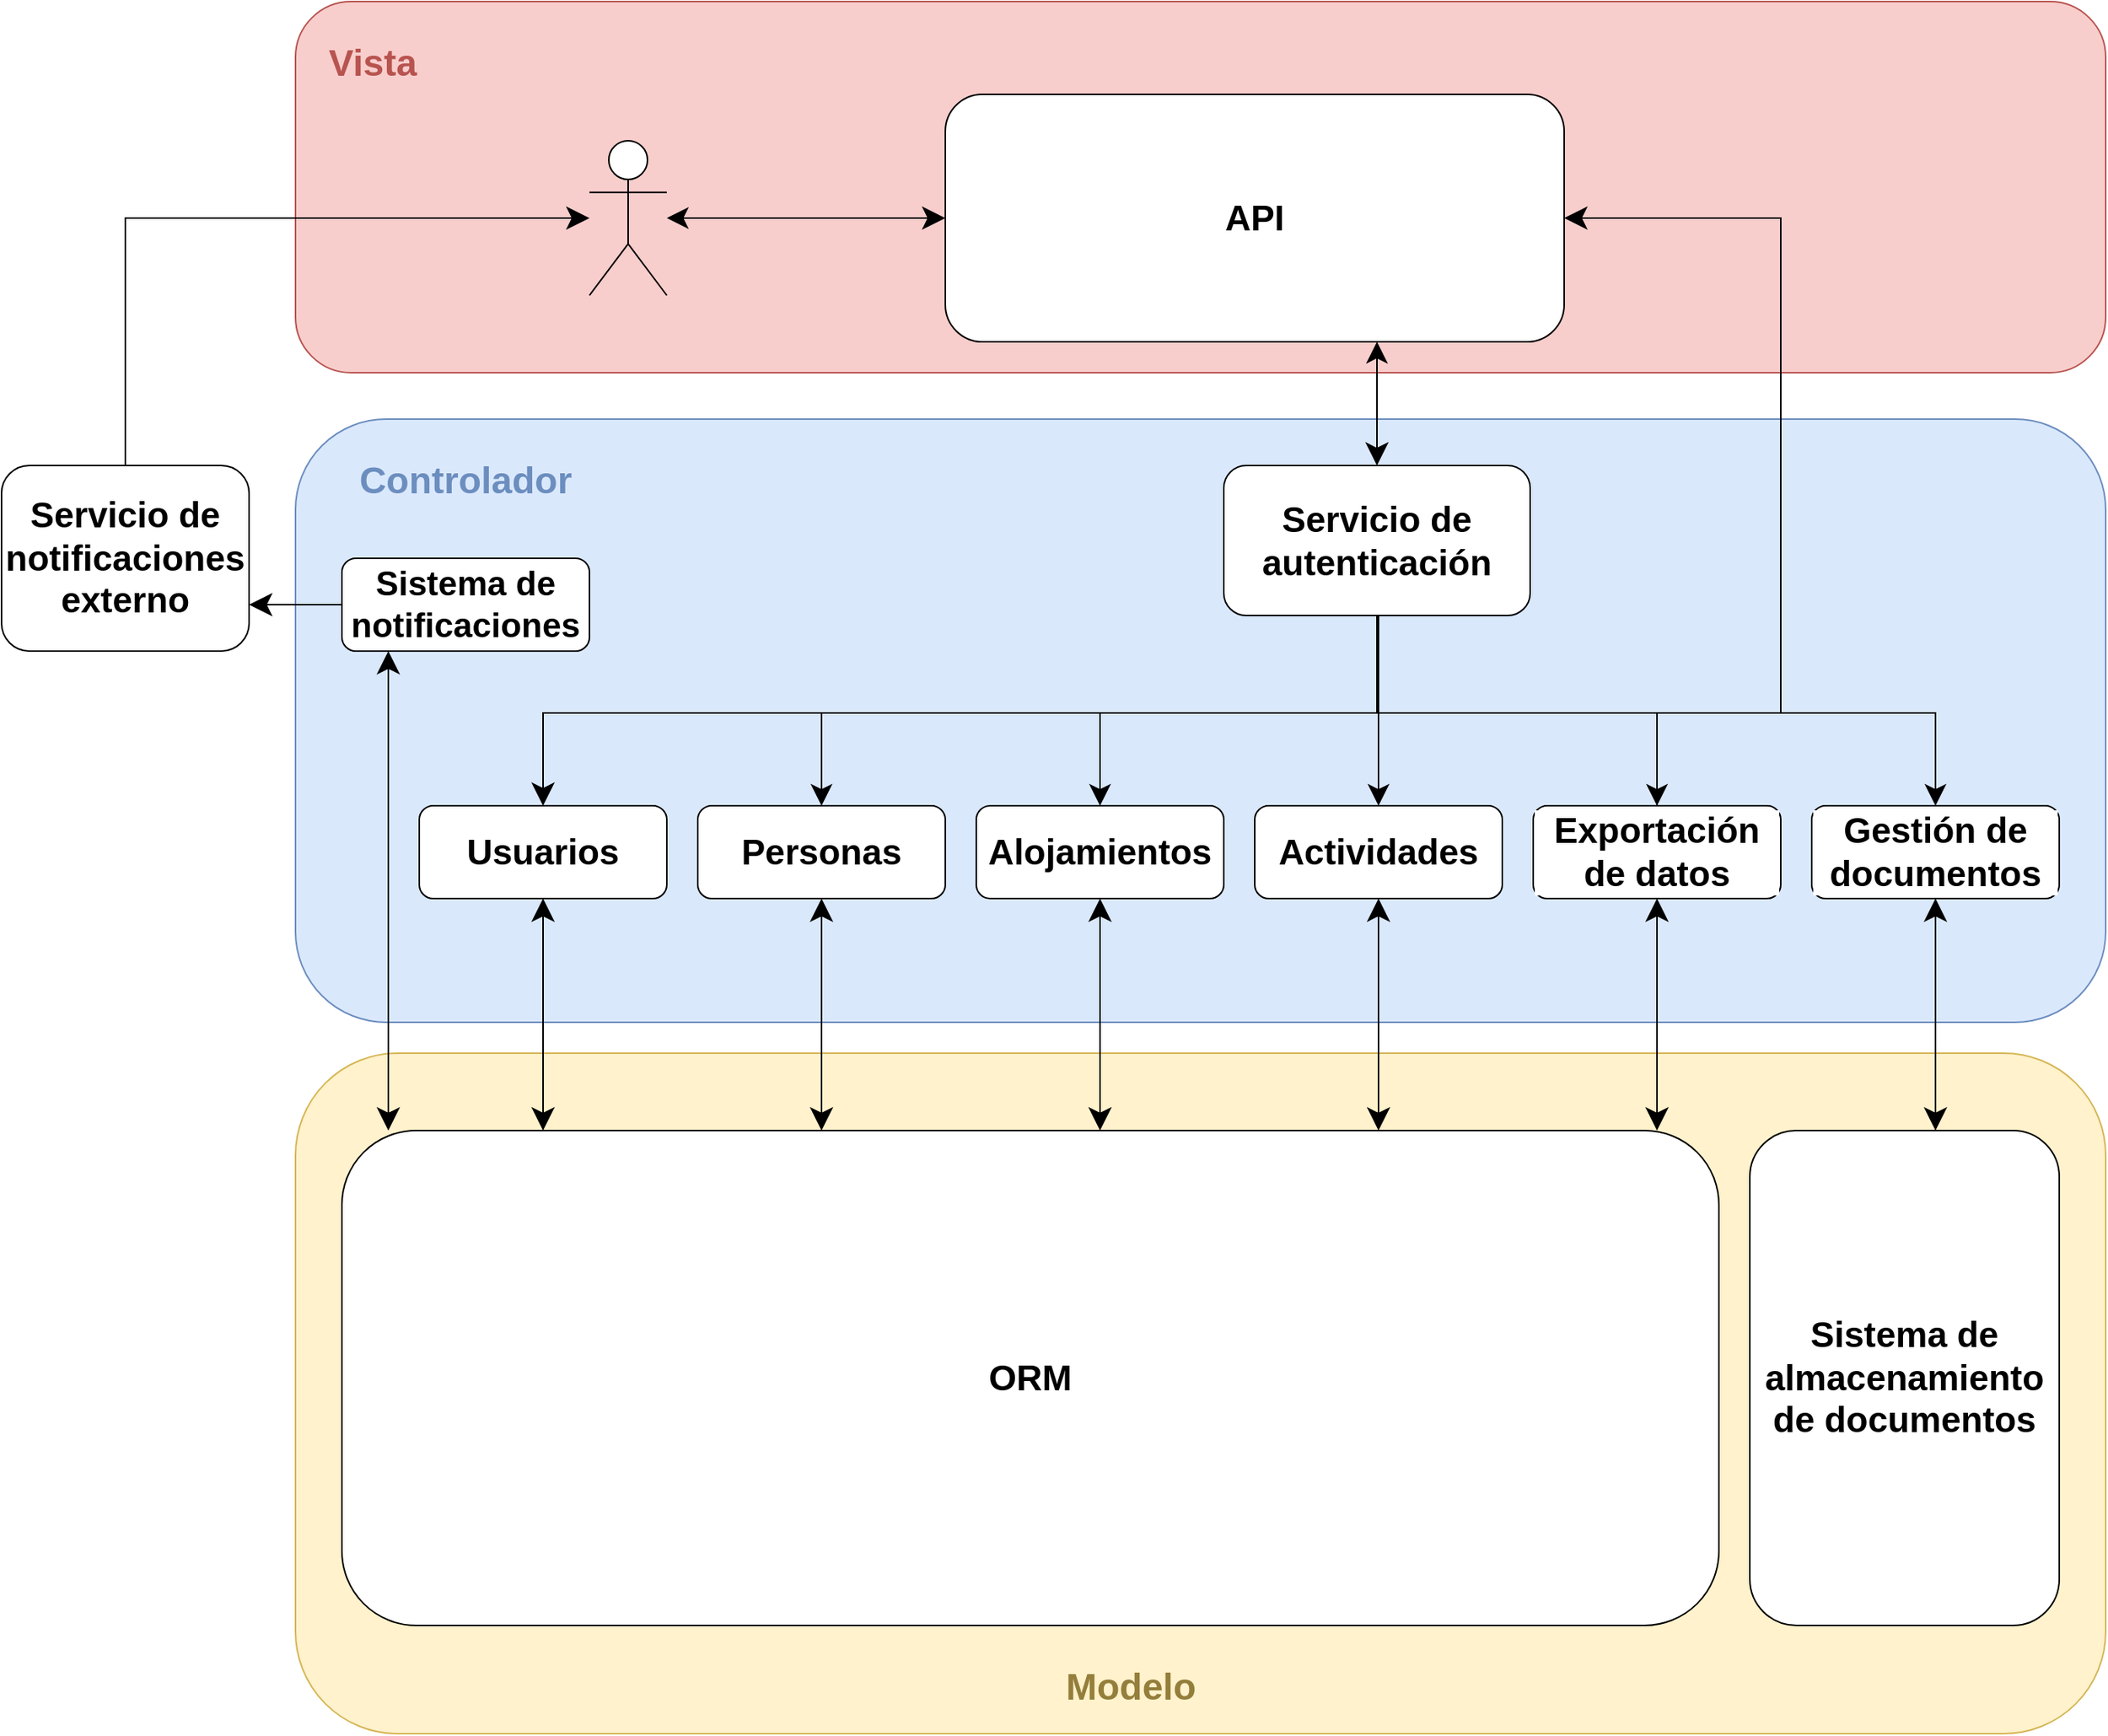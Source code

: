 <mxfile>
    <diagram name="Page-1" id="b5b7bab2-c9e2-2cf4-8b2a-24fd1a2a6d21">
        <mxGraphModel dx="2368" dy="920" grid="1" gridSize="10" guides="0" tooltips="1" connect="1" arrows="1" fold="1" page="0" pageScale="1" pageWidth="827" pageHeight="1169" background="#ffffff" math="0" shadow="0">
            <root>
                <mxCell id="0"/>
                <mxCell id="1" parent="0"/>
                <mxCell id="57" value="" style="rounded=1;whiteSpace=wrap;html=1;fillColor=#f8cecc;strokeColor=#B85450;" parent="1" vertex="1">
                    <mxGeometry x="-20" y="1080" width="1170" height="240" as="geometry"/>
                </mxCell>
                <mxCell id="56" value="" style="rounded=1;whiteSpace=wrap;html=1;fillColor=#fff2cc;strokeColor=#d6b656;" parent="1" vertex="1">
                    <mxGeometry x="-20" y="1760" width="1170" height="440" as="geometry"/>
                </mxCell>
                <mxCell id="55" value="" style="rounded=1;whiteSpace=wrap;html=1;fillColor=#dae8fc;strokeColor=#6C8EBF;" parent="1" vertex="1">
                    <mxGeometry x="-20" y="1350" width="1170" height="390" as="geometry"/>
                </mxCell>
                <mxCell id="20" style="edgeStyle=orthogonalEdgeStyle;rounded=0;orthogonalLoop=1;jettySize=auto;html=1;startArrow=classic;startFill=1;endSize=12;startSize=11;" parent="1" source="17" target="18" edge="1">
                    <mxGeometry relative="1" as="geometry">
                        <Array as="points">
                            <mxPoint x="240" y="1220"/>
                            <mxPoint x="240" y="1220"/>
                        </Array>
                    </mxGeometry>
                </mxCell>
                <mxCell id="17" value="" style="shape=umlActor;verticalLabelPosition=bottom;verticalAlign=top;html=1;" parent="1" vertex="1">
                    <mxGeometry x="170" y="1170" width="50" height="100" as="geometry"/>
                </mxCell>
                <mxCell id="23" style="edgeStyle=orthogonalEdgeStyle;rounded=0;orthogonalLoop=1;jettySize=auto;html=1;startArrow=classic;startFill=1;startSize=11;endSize=12;" parent="1" source="18" target="21" edge="1">
                    <mxGeometry relative="1" as="geometry">
                        <Array as="points">
                            <mxPoint x="679" y="1340"/>
                            <mxPoint x="679" y="1340"/>
                        </Array>
                    </mxGeometry>
                </mxCell>
                <mxCell id="18" value="&lt;font style=&quot;font-size: 23px;&quot;&gt;API&lt;/font&gt;" style="rounded=1;whiteSpace=wrap;html=1;fontStyle=1;labelBackgroundColor=#ffffff;fontSize=23;" parent="1" vertex="1">
                    <mxGeometry x="400" y="1140" width="400" height="160" as="geometry"/>
                </mxCell>
                <mxCell id="32" style="edgeStyle=orthogonalEdgeStyle;rounded=0;orthogonalLoop=1;jettySize=auto;html=1;startArrow=none;startFill=0;startSize=11;endSize=12;endArrow=classic;endFill=1;" parent="1" source="21" target="27" edge="1">
                    <mxGeometry relative="1" as="geometry">
                        <Array as="points">
                            <mxPoint x="679" y="1540"/>
                            <mxPoint x="140" y="1540"/>
                        </Array>
                    </mxGeometry>
                </mxCell>
                <mxCell id="21" value="&lt;font style=&quot;font-size: 23px;&quot;&gt;Servicio de autenticación&lt;/font&gt;" style="rounded=1;whiteSpace=wrap;html=1;fontStyle=1;labelBackgroundColor=#ffffff;fontSize=23;" parent="1" vertex="1">
                    <mxGeometry x="580" y="1380" width="198" height="97" as="geometry"/>
                </mxCell>
                <mxCell id="33" style="edgeStyle=orthogonalEdgeStyle;rounded=0;orthogonalLoop=1;jettySize=auto;html=1;startArrow=classic;startFill=1;startSize=11;endSize=12;endArrow=none;endFill=0;" parent="1" source="24" target="21" edge="1">
                    <mxGeometry relative="1" as="geometry">
                        <Array as="points">
                            <mxPoint x="320" y="1540"/>
                            <mxPoint x="679" y="1540"/>
                        </Array>
                    </mxGeometry>
                </mxCell>
                <mxCell id="47" style="edgeStyle=orthogonalEdgeStyle;rounded=0;orthogonalLoop=1;jettySize=auto;html=1;startArrow=classic;startFill=1;startSize=12;endArrow=classic;endFill=1;endSize=12;" parent="1" source="24" target="42" edge="1">
                    <mxGeometry relative="1" as="geometry">
                        <Array as="points">
                            <mxPoint x="320" y="1730"/>
                            <mxPoint x="320" y="1730"/>
                        </Array>
                    </mxGeometry>
                </mxCell>
                <mxCell id="24" value="&lt;font style=&quot;font-size: 23px;&quot;&gt;Personas&lt;/font&gt;" style="rounded=1;whiteSpace=wrap;html=1;fontStyle=1;fontSize=23;" parent="1" vertex="1">
                    <mxGeometry x="240" y="1600" width="160" height="60" as="geometry"/>
                </mxCell>
                <mxCell id="35" style="edgeStyle=orthogonalEdgeStyle;rounded=0;orthogonalLoop=1;jettySize=auto;html=1;startArrow=classic;startFill=1;startSize=11;endArrow=none;endFill=0;endSize=12;" parent="1" source="25" target="21" edge="1">
                    <mxGeometry relative="1" as="geometry">
                        <Array as="points">
                            <mxPoint x="500" y="1540"/>
                            <mxPoint x="679" y="1540"/>
                        </Array>
                    </mxGeometry>
                </mxCell>
                <mxCell id="48" style="edgeStyle=orthogonalEdgeStyle;rounded=0;orthogonalLoop=1;jettySize=auto;html=1;startArrow=classic;startFill=1;startSize=12;endArrow=classic;endFill=1;endSize=12;" parent="1" source="25" target="42" edge="1">
                    <mxGeometry relative="1" as="geometry">
                        <Array as="points">
                            <mxPoint x="500" y="1720"/>
                            <mxPoint x="500" y="1720"/>
                        </Array>
                    </mxGeometry>
                </mxCell>
                <mxCell id="25" value="&lt;font style=&quot;font-size: 23px;&quot;&gt;Alojamientos&lt;/font&gt;" style="rounded=1;whiteSpace=wrap;html=1;fontStyle=1;labelBackgroundColor=#ffffff;fontSize=23;" parent="1" vertex="1">
                    <mxGeometry x="420" y="1600" width="160" height="60" as="geometry"/>
                </mxCell>
                <mxCell id="36" style="edgeStyle=orthogonalEdgeStyle;rounded=0;orthogonalLoop=1;jettySize=auto;html=1;startArrow=classic;startFill=1;startSize=11;endArrow=none;endFill=0;endSize=12;" parent="1" source="26" target="21" edge="1">
                    <mxGeometry relative="1" as="geometry">
                        <Array as="points">
                            <mxPoint x="680" y="1510"/>
                            <mxPoint x="680" y="1510"/>
                        </Array>
                    </mxGeometry>
                </mxCell>
                <mxCell id="49" style="edgeStyle=orthogonalEdgeStyle;rounded=0;orthogonalLoop=1;jettySize=auto;html=1;startArrow=classic;startFill=1;startSize=12;endArrow=classic;endFill=1;endSize=12;" parent="1" source="26" target="42" edge="1">
                    <mxGeometry relative="1" as="geometry">
                        <Array as="points">
                            <mxPoint x="680" y="1710"/>
                            <mxPoint x="680" y="1710"/>
                        </Array>
                    </mxGeometry>
                </mxCell>
                <mxCell id="26" value="&lt;font style=&quot;font-size: 23px;&quot;&gt;Actividades&lt;/font&gt;" style="rounded=1;whiteSpace=wrap;html=1;fontStyle=1;labelBackgroundColor=#ffffff;fontSize=23;" parent="1" vertex="1">
                    <mxGeometry x="600" y="1600" width="160" height="60" as="geometry"/>
                </mxCell>
                <mxCell id="46" style="edgeStyle=orthogonalEdgeStyle;rounded=0;orthogonalLoop=1;jettySize=auto;html=1;startArrow=classic;startFill=1;startSize=12;endArrow=classic;endFill=1;endSize=12;" parent="1" source="27" target="42" edge="1">
                    <mxGeometry relative="1" as="geometry">
                        <Array as="points">
                            <mxPoint x="140" y="1710"/>
                            <mxPoint x="140" y="1710"/>
                        </Array>
                    </mxGeometry>
                </mxCell>
                <mxCell id="27" value="&lt;font style=&quot;font-size: 23px;&quot;&gt;Usuarios&lt;br style=&quot;font-size: 23px;&quot;&gt;&lt;/font&gt;" style="rounded=1;whiteSpace=wrap;html=1;fontSize=23;fontStyle=1" parent="1" vertex="1">
                    <mxGeometry x="60" y="1600" width="160" height="60" as="geometry"/>
                </mxCell>
                <mxCell id="38" style="edgeStyle=orthogonalEdgeStyle;rounded=0;orthogonalLoop=1;jettySize=auto;html=1;startArrow=classic;startFill=1;startSize=11;endArrow=none;endFill=0;endSize=12;" parent="1" source="28" target="21" edge="1">
                    <mxGeometry relative="1" as="geometry">
                        <Array as="points">
                            <mxPoint x="1040" y="1540"/>
                            <mxPoint x="679" y="1540"/>
                        </Array>
                    </mxGeometry>
                </mxCell>
                <mxCell id="44" style="edgeStyle=orthogonalEdgeStyle;rounded=0;orthogonalLoop=1;jettySize=auto;html=1;startArrow=classic;startFill=1;startSize=12;endArrow=classic;endFill=1;endSize=12;" parent="1" source="28" target="43" edge="1">
                    <mxGeometry relative="1" as="geometry">
                        <Array as="points">
                            <mxPoint x="1040" y="1750"/>
                            <mxPoint x="1040" y="1750"/>
                        </Array>
                    </mxGeometry>
                </mxCell>
                <mxCell id="28" value="&lt;font style=&quot;font-size: 23px;&quot;&gt;Gestión de documentos&lt;br style=&quot;font-size: 23px;&quot;&gt;&lt;/font&gt;" style="rounded=1;whiteSpace=wrap;html=1;fontStyle=1;labelBackgroundColor=#ffffff;fontSize=23;" parent="1" vertex="1">
                    <mxGeometry x="960" y="1600" width="160" height="60" as="geometry"/>
                </mxCell>
                <mxCell id="37" style="edgeStyle=orthogonalEdgeStyle;rounded=0;orthogonalLoop=1;jettySize=auto;html=1;startArrow=classic;startFill=1;startSize=11;endArrow=none;endFill=0;endSize=12;" parent="1" source="29" target="21" edge="1">
                    <mxGeometry relative="1" as="geometry">
                        <Array as="points">
                            <mxPoint x="860" y="1540"/>
                            <mxPoint x="679" y="1540"/>
                        </Array>
                    </mxGeometry>
                </mxCell>
                <mxCell id="40" style="edgeStyle=orthogonalEdgeStyle;rounded=0;orthogonalLoop=1;jettySize=auto;html=1;startArrow=none;startFill=0;startSize=11;endArrow=classic;endFill=1;endSize=12;" parent="1" source="29" target="18" edge="1">
                    <mxGeometry relative="1" as="geometry">
                        <Array as="points">
                            <mxPoint x="860" y="1540"/>
                            <mxPoint x="940" y="1540"/>
                            <mxPoint x="940" y="1220"/>
                        </Array>
                    </mxGeometry>
                </mxCell>
                <mxCell id="50" style="edgeStyle=orthogonalEdgeStyle;rounded=0;orthogonalLoop=1;jettySize=auto;html=1;startArrow=classic;startFill=1;startSize=12;endArrow=classic;endFill=1;endSize=12;" parent="1" source="29" target="42" edge="1">
                    <mxGeometry relative="1" as="geometry">
                        <Array as="points">
                            <mxPoint x="860" y="1680"/>
                            <mxPoint x="860" y="1680"/>
                        </Array>
                    </mxGeometry>
                </mxCell>
                <mxCell id="29" value="&lt;font style=&quot;font-size: 23px;&quot;&gt;Exportación de datos&lt;br style=&quot;font-size: 23px;&quot;&gt;&lt;/font&gt;" style="rounded=1;whiteSpace=wrap;html=1;fontStyle=1;labelBackgroundColor=#ffffff;fontSize=23;" parent="1" vertex="1">
                    <mxGeometry x="780" y="1600" width="160" height="60" as="geometry"/>
                </mxCell>
                <mxCell id="45" style="edgeStyle=orthogonalEdgeStyle;rounded=0;orthogonalLoop=1;jettySize=auto;html=1;startArrow=classic;startFill=1;startSize=12;endArrow=classic;endFill=1;endSize=12;" parent="1" source="30" target="42" edge="1">
                    <mxGeometry relative="1" as="geometry">
                        <Array as="points">
                            <mxPoint x="40" y="1680"/>
                            <mxPoint x="40" y="1680"/>
                        </Array>
                        <mxPoint x="40" y="1480" as="sourcePoint"/>
                    </mxGeometry>
                </mxCell>
                <mxCell id="53" style="edgeStyle=orthogonalEdgeStyle;rounded=0;orthogonalLoop=1;jettySize=auto;html=1;startArrow=none;startFill=0;startSize=12;endArrow=classic;endFill=1;endSize=12;" parent="1" source="30" target="52" edge="1">
                    <mxGeometry relative="1" as="geometry">
                        <Array as="points">
                            <mxPoint x="60" y="1440"/>
                            <mxPoint x="60" y="1440"/>
                        </Array>
                    </mxGeometry>
                </mxCell>
                <mxCell id="30" value="&lt;font style=&quot;font-size: 22px;&quot;&gt;Sistema de notificaciones&lt;br style=&quot;font-size: 22px;&quot;&gt;&lt;/font&gt;" style="rounded=1;whiteSpace=wrap;html=1;fontSize=22;fontStyle=1" parent="1" vertex="1">
                    <mxGeometry x="10" y="1440" width="160" height="60" as="geometry"/>
                </mxCell>
                <mxCell id="42" value="&lt;font style=&quot;font-size: 23px;&quot;&gt;ORM&lt;/font&gt;" style="rounded=1;whiteSpace=wrap;html=1;fontStyle=1;labelBackgroundColor=#ffffff;fontSize=23;" parent="1" vertex="1">
                    <mxGeometry x="10" y="1810" width="890" height="320" as="geometry"/>
                </mxCell>
                <mxCell id="43" value="&lt;font style=&quot;font-size: 23px;&quot;&gt;Sistema de almacenamiento de documentos&lt;/font&gt;" style="rounded=1;whiteSpace=wrap;html=1;fontStyle=1;labelBackgroundColor=#ffffff;fontSize=23;" parent="1" vertex="1">
                    <mxGeometry x="920" y="1810" width="200" height="320" as="geometry"/>
                </mxCell>
                <mxCell id="54" style="edgeStyle=orthogonalEdgeStyle;rounded=0;orthogonalLoop=1;jettySize=auto;html=1;startArrow=none;startFill=0;startSize=12;endArrow=classic;endFill=1;endSize=12;" parent="1" source="52" edge="1">
                    <mxGeometry relative="1" as="geometry">
                        <mxPoint x="170" y="1220" as="targetPoint"/>
                        <Array as="points">
                            <mxPoint x="-130" y="1220"/>
                        </Array>
                    </mxGeometry>
                </mxCell>
                <mxCell id="52" value="&lt;font style=&quot;font-size: 23px;&quot;&gt;Servicio de notificaciones externo&lt;br style=&quot;font-size: 23px;&quot;&gt;&lt;/font&gt;" style="rounded=1;whiteSpace=wrap;html=1;fontStyle=1;labelBackgroundColor=#ffffff;fontSize=23;" parent="1" vertex="1">
                    <mxGeometry x="-210" y="1380" width="160" height="120" as="geometry"/>
                </mxCell>
                <mxCell id="58" value="&lt;b&gt;&lt;font style=&quot;font-size: 24px&quot; color=&quot;#947e3b&quot;&gt;Modelo&lt;/font&gt;&lt;/b&gt;" style="text;html=1;align=center;verticalAlign=middle;whiteSpace=wrap;rounded=0;" parent="1" vertex="1">
                    <mxGeometry x="500" y="2160" width="40" height="20" as="geometry"/>
                </mxCell>
                <mxCell id="61" value="&lt;b&gt;&lt;font style=&quot;font-size: 24px&quot; color=&quot;#6c8ebf&quot;&gt;Controlador&lt;/font&gt;&lt;/b&gt;" style="text;html=1;align=center;verticalAlign=middle;whiteSpace=wrap;rounded=0;" parent="1" vertex="1">
                    <mxGeometry x="70" y="1380" width="40" height="20" as="geometry"/>
                </mxCell>
                <mxCell id="64" value="&lt;b&gt;&lt;font style=&quot;font-size: 24px&quot; color=&quot;#b85450&quot;&gt;Vista&lt;/font&gt;&lt;/b&gt;" style="text;html=1;align=center;verticalAlign=middle;whiteSpace=wrap;rounded=0;" parent="1" vertex="1">
                    <mxGeometry x="10" y="1110" width="40" height="20" as="geometry"/>
                </mxCell>
            </root>
        </mxGraphModel>
    </diagram>
</mxfile>